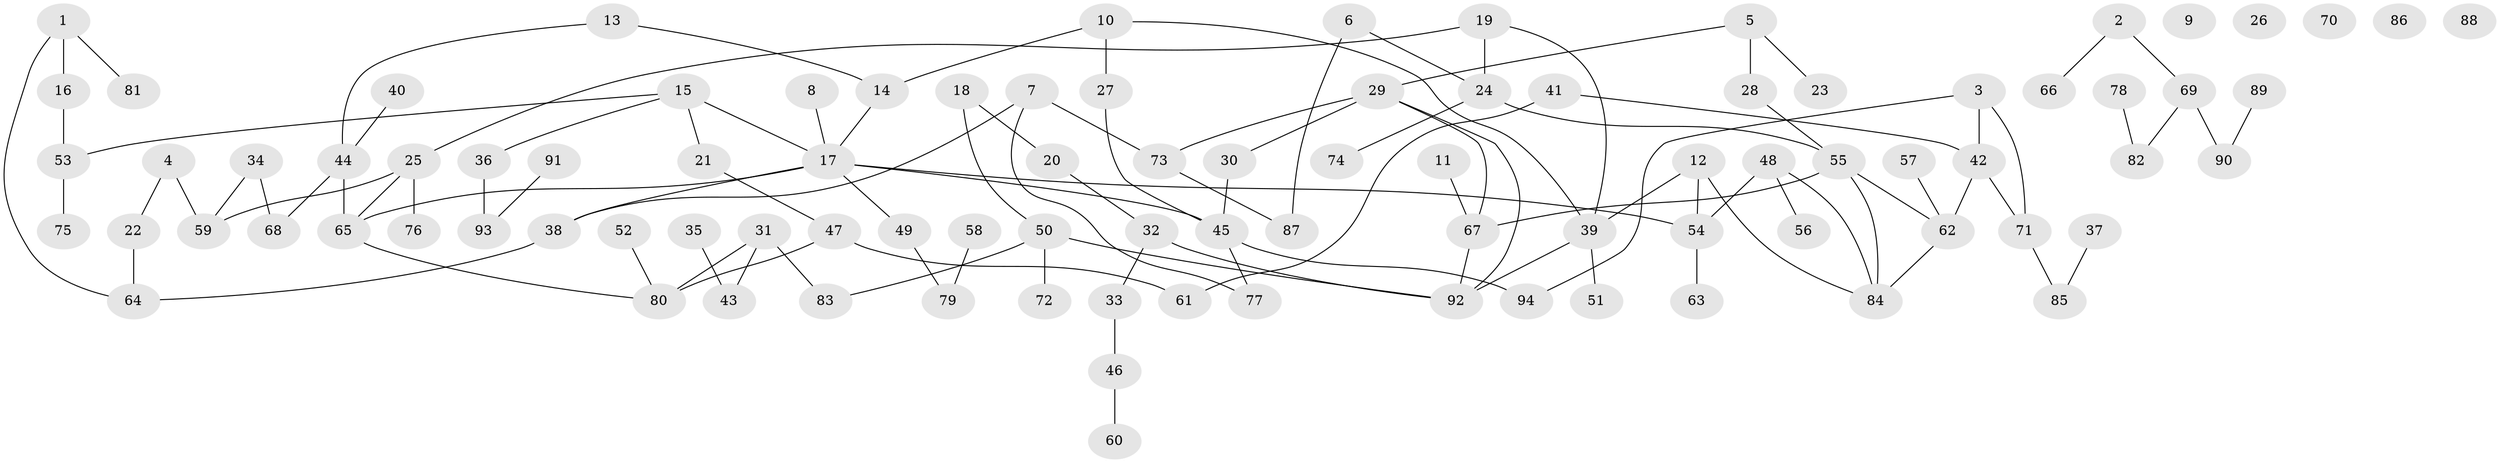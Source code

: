 // coarse degree distribution, {1: 0.39285714285714285, 0: 0.21428571428571427, 4: 0.03571428571428571, 3: 0.21428571428571427, 2: 0.10714285714285714, 13: 0.03571428571428571}
// Generated by graph-tools (version 1.1) at 2025/42/03/04/25 21:42:47]
// undirected, 94 vertices, 110 edges
graph export_dot {
graph [start="1"]
  node [color=gray90,style=filled];
  1;
  2;
  3;
  4;
  5;
  6;
  7;
  8;
  9;
  10;
  11;
  12;
  13;
  14;
  15;
  16;
  17;
  18;
  19;
  20;
  21;
  22;
  23;
  24;
  25;
  26;
  27;
  28;
  29;
  30;
  31;
  32;
  33;
  34;
  35;
  36;
  37;
  38;
  39;
  40;
  41;
  42;
  43;
  44;
  45;
  46;
  47;
  48;
  49;
  50;
  51;
  52;
  53;
  54;
  55;
  56;
  57;
  58;
  59;
  60;
  61;
  62;
  63;
  64;
  65;
  66;
  67;
  68;
  69;
  70;
  71;
  72;
  73;
  74;
  75;
  76;
  77;
  78;
  79;
  80;
  81;
  82;
  83;
  84;
  85;
  86;
  87;
  88;
  89;
  90;
  91;
  92;
  93;
  94;
  1 -- 16;
  1 -- 64;
  1 -- 81;
  2 -- 66;
  2 -- 69;
  3 -- 42;
  3 -- 71;
  3 -- 94;
  4 -- 22;
  4 -- 59;
  5 -- 23;
  5 -- 28;
  5 -- 29;
  6 -- 24;
  6 -- 87;
  7 -- 38;
  7 -- 73;
  7 -- 77;
  8 -- 17;
  10 -- 14;
  10 -- 27;
  10 -- 39;
  11 -- 67;
  12 -- 39;
  12 -- 54;
  12 -- 84;
  13 -- 14;
  13 -- 44;
  14 -- 17;
  15 -- 17;
  15 -- 21;
  15 -- 36;
  15 -- 53;
  16 -- 53;
  17 -- 38;
  17 -- 45;
  17 -- 49;
  17 -- 54;
  17 -- 65;
  18 -- 20;
  18 -- 50;
  19 -- 24;
  19 -- 25;
  19 -- 39;
  20 -- 32;
  21 -- 47;
  22 -- 64;
  24 -- 55;
  24 -- 74;
  25 -- 59;
  25 -- 65;
  25 -- 76;
  27 -- 45;
  28 -- 55;
  29 -- 30;
  29 -- 67;
  29 -- 73;
  29 -- 92;
  30 -- 45;
  31 -- 43;
  31 -- 80;
  31 -- 83;
  32 -- 33;
  32 -- 92;
  33 -- 46;
  34 -- 59;
  34 -- 68;
  35 -- 43;
  36 -- 93;
  37 -- 85;
  38 -- 64;
  39 -- 51;
  39 -- 92;
  40 -- 44;
  41 -- 42;
  41 -- 61;
  42 -- 62;
  42 -- 71;
  44 -- 65;
  44 -- 68;
  45 -- 77;
  45 -- 94;
  46 -- 60;
  47 -- 61;
  47 -- 80;
  48 -- 54;
  48 -- 56;
  48 -- 84;
  49 -- 79;
  50 -- 72;
  50 -- 83;
  50 -- 92;
  52 -- 80;
  53 -- 75;
  54 -- 63;
  55 -- 62;
  55 -- 67;
  55 -- 84;
  57 -- 62;
  58 -- 79;
  62 -- 84;
  65 -- 80;
  67 -- 92;
  69 -- 82;
  69 -- 90;
  71 -- 85;
  73 -- 87;
  78 -- 82;
  89 -- 90;
  91 -- 93;
}

